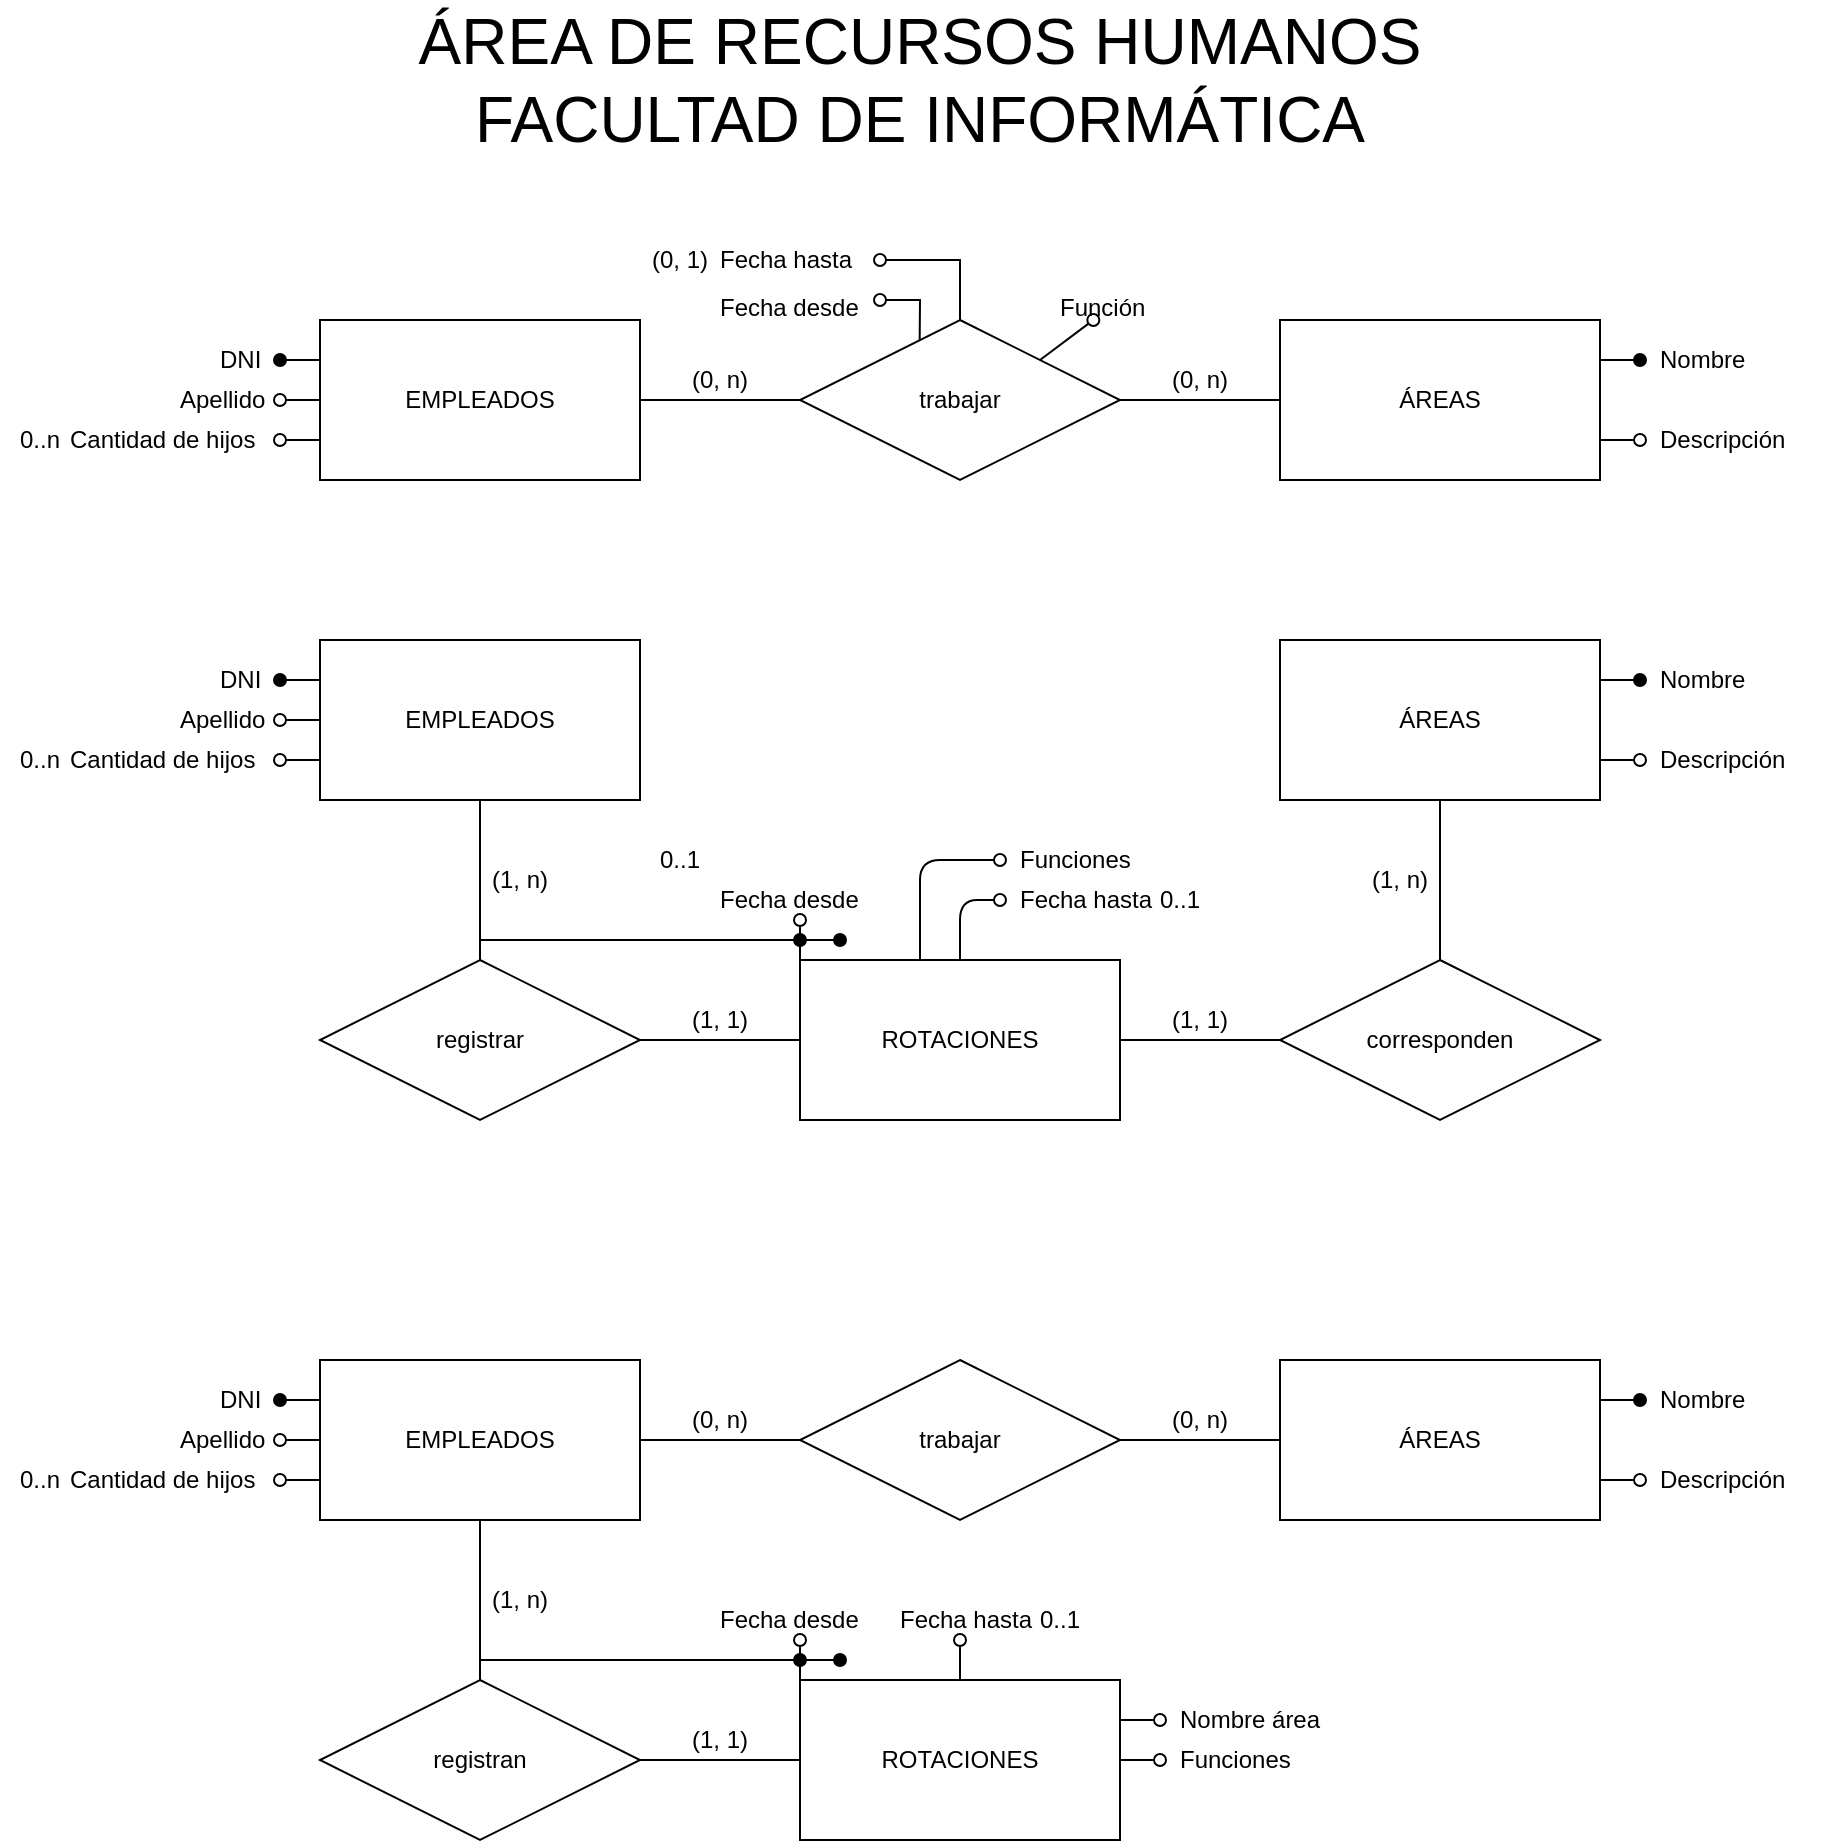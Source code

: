 <mxfile>
    <diagram id="geqhwBA7qUNbRGIceIdy" name="Página-1">
        <mxGraphModel dx="1489" dy="1116" grid="1" gridSize="10" guides="1" tooltips="1" connect="1" arrows="1" fold="1" page="0" pageScale="1" pageWidth="827" pageHeight="1169" background="none" math="0" shadow="0">
            <root>
                <mxCell id="0"/>
                <mxCell id="1" parent="0"/>
                <mxCell id="2" value="&lt;font style=&quot;font-size: 32px;&quot;&gt;ÁREA DE RECURSOS HUMANOS &lt;br&gt;FACULTAD DE INFORMÁTICA&lt;/font&gt;" style="text;html=1;strokeColor=none;fillColor=none;align=center;verticalAlign=middle;whiteSpace=wrap;rounded=0;labelBackgroundColor=none;" parent="1" vertex="1">
                    <mxGeometry x="-120" y="80" width="920" height="80" as="geometry"/>
                </mxCell>
                <mxCell id="3" value="EMPLEADOS" style="rounded=0;whiteSpace=wrap;html=1;fontFamily=Helvetica;" vertex="1" parent="1">
                    <mxGeometry x="40" y="240" width="160" height="80" as="geometry"/>
                </mxCell>
                <mxCell id="4" value="ÁREAS" style="rounded=0;whiteSpace=wrap;html=1;fontFamily=Helvetica;" vertex="1" parent="1">
                    <mxGeometry x="520" y="240" width="160" height="80" as="geometry"/>
                </mxCell>
                <mxCell id="6" value="" style="edgeStyle=none;hachureGap=4;html=1;fontFamily=Helvetica;fontSize=16;endArrow=none;endFill=0;exitX=0;exitY=0.5;exitDx=0;exitDy=0;rounded=0;" edge="1" parent="1" source="5" target="3">
                    <mxGeometry relative="1" as="geometry">
                        <mxPoint x="280" y="280" as="sourcePoint"/>
                    </mxGeometry>
                </mxCell>
                <mxCell id="7" value="" style="edgeStyle=none;hachureGap=4;html=1;fontFamily=Helvetica;fontSize=16;endArrow=none;endFill=0;exitX=1;exitY=0.5;exitDx=0;exitDy=0;rounded=0;" edge="1" parent="1" source="5" target="4">
                    <mxGeometry relative="1" as="geometry"/>
                </mxCell>
                <mxCell id="5" value="trabajar" style="rhombus;whiteSpace=wrap;html=1;fontFamily=Helvetica;rounded=0;" vertex="1" parent="1">
                    <mxGeometry x="280" y="240" width="160" height="80" as="geometry"/>
                </mxCell>
                <mxCell id="8" style="html=1;labelBorderColor=none;strokeWidth=1;endArrow=oval;endFill=0;endSize=6;targetPerimeterSpacing=0;align=left;hachureGap=4;fontFamily=Helvetica;fontSize=16;exitX=1;exitY=0;exitDx=0;exitDy=0;rounded=0;" edge="1" target="9" parent="1" source="5">
                    <mxGeometry relative="1" as="geometry">
                        <mxPoint x="380" y="200" as="sourcePoint"/>
                    </mxGeometry>
                </mxCell>
                <mxCell id="9" value="&lt;font style=&quot;font-size: 12px;&quot;&gt;Función&lt;/font&gt;" style="text;html=1;strokeColor=none;fillColor=none;align=left;verticalAlign=middle;whiteSpace=wrap;rounded=0;container=0;spacingLeft=8;hachureGap=4;fontFamily=Helvetica;fontSize=20;" vertex="1" parent="1">
                    <mxGeometry x="400" y="220" width="80" height="20" as="geometry"/>
                </mxCell>
                <mxCell id="10" style="html=1;labelBorderColor=none;strokeWidth=1;endArrow=oval;endFill=0;endSize=6;targetPerimeterSpacing=0;align=left;hachureGap=4;fontFamily=Helvetica;fontSize=16;exitX=0.374;exitY=0.124;exitDx=0;exitDy=0;entryX=1;entryY=0.5;entryDx=0;entryDy=0;rounded=0;exitPerimeter=0;" edge="1" target="11" parent="1" source="5">
                    <mxGeometry relative="1" as="geometry">
                        <mxPoint x="360" y="240" as="sourcePoint"/>
                        <Array as="points">
                            <mxPoint x="340" y="230"/>
                        </Array>
                    </mxGeometry>
                </mxCell>
                <mxCell id="11" value="&lt;font style=&quot;font-size: 12px;&quot;&gt;Fecha desde&lt;/font&gt;" style="text;html=1;strokeColor=none;fillColor=none;align=left;verticalAlign=middle;whiteSpace=wrap;rounded=0;container=0;spacingLeft=8;hachureGap=4;fontFamily=Helvetica;fontSize=20;" vertex="1" parent="1">
                    <mxGeometry x="230" y="220" width="90" height="20" as="geometry"/>
                </mxCell>
                <mxCell id="12" style="html=1;labelBorderColor=none;strokeWidth=1;endArrow=oval;endFill=0;endSize=6;targetPerimeterSpacing=0;align=left;rounded=0;fontFamily=Helvetica;" edge="1" target="13" parent="1" source="5">
                    <mxGeometry relative="1" as="geometry">
                        <mxPoint x="260" y="200" as="sourcePoint"/>
                        <Array as="points">
                            <mxPoint x="360" y="210"/>
                        </Array>
                    </mxGeometry>
                </mxCell>
                <mxCell id="13" value="Fecha hasta" style="text;html=1;strokeColor=none;fillColor=none;align=left;verticalAlign=middle;whiteSpace=wrap;rounded=0;container=0;spacingLeft=8;fontFamily=Helvetica;" vertex="1" parent="1">
                    <mxGeometry x="230" y="200" width="90" height="20" as="geometry"/>
                </mxCell>
                <mxCell id="16" value="(0, 1)" style="text;html=1;strokeColor=none;fillColor=none;align=center;verticalAlign=middle;whiteSpace=wrap;rounded=0;labelBackgroundColor=none;fontSize=12;fontFamily=Helvetica;" vertex="1" parent="1">
                    <mxGeometry x="200" y="200" width="40" height="20" as="geometry"/>
                </mxCell>
                <mxCell id="17" style="html=1;labelBorderColor=none;strokeWidth=1;endArrow=oval;endFill=1;endSize=6;targetPerimeterSpacing=0;align=left;fontFamily=Helvetica;fontSize=8;exitX=1;exitY=0.25;exitDx=0;exitDy=0;" edge="1" target="18" parent="1" source="4">
                    <mxGeometry relative="1" as="geometry">
                        <mxPoint x="520" y="210" as="sourcePoint"/>
                    </mxGeometry>
                </mxCell>
                <mxCell id="18" value="&lt;font style=&quot;font-size: 12px;&quot;&gt;Nombre&lt;/font&gt;" style="text;html=1;strokeColor=none;fillColor=none;align=left;verticalAlign=middle;whiteSpace=wrap;rounded=0;container=0;spacingLeft=8;fontFamily=Helvetica;fontSize=8;" vertex="1" parent="1">
                    <mxGeometry x="700" y="250" width="60" height="20" as="geometry"/>
                </mxCell>
                <mxCell id="20" style="html=1;labelBorderColor=none;strokeWidth=1;endArrow=oval;endFill=0;endSize=6;targetPerimeterSpacing=0;align=left;fontFamily=Helvetica;fontSize=12;exitX=1;exitY=0.75;exitDx=0;exitDy=0;" edge="1" target="21" parent="1" source="4">
                    <mxGeometry relative="1" as="geometry">
                        <mxPoint x="660" y="220" as="sourcePoint"/>
                    </mxGeometry>
                </mxCell>
                <mxCell id="21" value="Descripción" style="text;html=1;strokeColor=none;fillColor=none;align=left;verticalAlign=middle;whiteSpace=wrap;rounded=0;container=0;spacingLeft=8;fontFamily=Helvetica;fontSize=12;" vertex="1" parent="1">
                    <mxGeometry x="700" y="290" width="80" height="20" as="geometry"/>
                </mxCell>
                <mxCell id="22" style="html=1;labelBorderColor=none;strokeWidth=1;endArrow=oval;endFill=1;endSize=6;targetPerimeterSpacing=0;align=left;fontFamily=Helvetica;fontSize=12;exitX=0;exitY=0.25;exitDx=0;exitDy=0;" edge="1" target="23" parent="1" source="3">
                    <mxGeometry relative="1" as="geometry">
                        <mxPoint x="30" y="190" as="sourcePoint"/>
                    </mxGeometry>
                </mxCell>
                <mxCell id="23" value="DNI" style="text;html=1;strokeColor=none;fillColor=none;align=left;verticalAlign=middle;whiteSpace=wrap;rounded=0;container=0;spacingLeft=8;fontFamily=Helvetica;fontSize=12;" vertex="1" parent="1">
                    <mxGeometry x="-20" y="250" width="40" height="20" as="geometry"/>
                </mxCell>
                <mxCell id="24" style="html=1;labelBorderColor=none;strokeWidth=1;endArrow=oval;endFill=0;endSize=6;targetPerimeterSpacing=0;align=left;fontFamily=Helvetica;fontSize=12;exitX=0;exitY=0.5;exitDx=0;exitDy=0;" edge="1" target="25" parent="1" source="3">
                    <mxGeometry relative="1" as="geometry">
                        <mxPoint x="-100" y="280" as="sourcePoint"/>
                    </mxGeometry>
                </mxCell>
                <mxCell id="25" value="Apellido" style="text;html=1;strokeColor=none;fillColor=none;align=left;verticalAlign=middle;whiteSpace=wrap;rounded=0;container=0;spacingLeft=8;fontFamily=Helvetica;fontSize=12;" vertex="1" parent="1">
                    <mxGeometry x="-40" y="270" width="60" height="20" as="geometry"/>
                </mxCell>
                <mxCell id="26" style="html=1;labelBorderColor=none;strokeWidth=1;endArrow=oval;endFill=0;endSize=6;targetPerimeterSpacing=0;align=left;fontFamily=Helvetica;fontSize=12;exitX=0;exitY=0.75;exitDx=0;exitDy=0;" edge="1" target="27" parent="1" source="3">
                    <mxGeometry relative="1" as="geometry">
                        <mxPoint x="40" y="300" as="sourcePoint"/>
                    </mxGeometry>
                </mxCell>
                <mxCell id="27" value="Cantidad de hijos" style="text;html=1;strokeColor=none;fillColor=none;align=left;verticalAlign=middle;whiteSpace=wrap;rounded=0;container=0;spacingLeft=8;fontFamily=Helvetica;fontSize=12;" vertex="1" parent="1">
                    <mxGeometry x="-95" y="290" width="115" height="20" as="geometry"/>
                </mxCell>
                <mxCell id="77" style="edgeStyle=none;html=1;entryX=0.5;entryY=0;entryDx=0;entryDy=0;fontFamily=Helvetica;fontSize=12;endArrow=none;endFill=0;" edge="1" parent="1" source="30" target="76">
                    <mxGeometry relative="1" as="geometry"/>
                </mxCell>
                <mxCell id="30" value="EMPLEADOS" style="rounded=0;whiteSpace=wrap;html=1;fontFamily=Helvetica;" vertex="1" parent="1">
                    <mxGeometry x="40" y="400" width="160" height="80" as="geometry"/>
                </mxCell>
                <mxCell id="31" value="ÁREAS" style="rounded=0;whiteSpace=wrap;html=1;fontFamily=Helvetica;" vertex="1" parent="1">
                    <mxGeometry x="520" y="400" width="160" height="80" as="geometry"/>
                </mxCell>
                <mxCell id="42" style="html=1;labelBorderColor=none;strokeWidth=1;endArrow=oval;endFill=1;endSize=6;targetPerimeterSpacing=0;align=left;fontFamily=Helvetica;fontSize=8;exitX=1;exitY=0.25;exitDx=0;exitDy=0;" edge="1" parent="1" source="31" target="43">
                    <mxGeometry relative="1" as="geometry">
                        <mxPoint x="520" y="370" as="sourcePoint"/>
                    </mxGeometry>
                </mxCell>
                <mxCell id="43" value="&lt;font style=&quot;font-size: 12px;&quot;&gt;Nombre&lt;/font&gt;" style="text;html=1;strokeColor=none;fillColor=none;align=left;verticalAlign=middle;whiteSpace=wrap;rounded=0;container=0;spacingLeft=8;fontFamily=Helvetica;fontSize=8;" vertex="1" parent="1">
                    <mxGeometry x="700" y="410" width="60" height="20" as="geometry"/>
                </mxCell>
                <mxCell id="44" style="html=1;labelBorderColor=none;strokeWidth=1;endArrow=oval;endFill=0;endSize=6;targetPerimeterSpacing=0;align=left;fontFamily=Helvetica;fontSize=12;exitX=1;exitY=0.75;exitDx=0;exitDy=0;" edge="1" parent="1" source="31" target="45">
                    <mxGeometry relative="1" as="geometry">
                        <mxPoint x="660" y="380" as="sourcePoint"/>
                    </mxGeometry>
                </mxCell>
                <mxCell id="45" value="Descripción" style="text;html=1;strokeColor=none;fillColor=none;align=left;verticalAlign=middle;whiteSpace=wrap;rounded=0;container=0;spacingLeft=8;fontFamily=Helvetica;fontSize=12;" vertex="1" parent="1">
                    <mxGeometry x="700" y="450" width="80" height="20" as="geometry"/>
                </mxCell>
                <mxCell id="46" style="html=1;labelBorderColor=none;strokeWidth=1;endArrow=oval;endFill=1;endSize=6;targetPerimeterSpacing=0;align=left;fontFamily=Helvetica;fontSize=12;exitX=0;exitY=0.25;exitDx=0;exitDy=0;" edge="1" parent="1" source="30" target="47">
                    <mxGeometry relative="1" as="geometry">
                        <mxPoint x="30" y="350" as="sourcePoint"/>
                    </mxGeometry>
                </mxCell>
                <mxCell id="47" value="DNI" style="text;html=1;strokeColor=none;fillColor=none;align=left;verticalAlign=middle;whiteSpace=wrap;rounded=0;container=0;spacingLeft=8;fontFamily=Helvetica;fontSize=12;" vertex="1" parent="1">
                    <mxGeometry x="-20" y="410" width="40" height="20" as="geometry"/>
                </mxCell>
                <mxCell id="48" style="html=1;labelBorderColor=none;strokeWidth=1;endArrow=oval;endFill=0;endSize=6;targetPerimeterSpacing=0;align=left;fontFamily=Helvetica;fontSize=12;exitX=0;exitY=0.5;exitDx=0;exitDy=0;" edge="1" parent="1" source="30" target="49">
                    <mxGeometry relative="1" as="geometry">
                        <mxPoint x="-100" y="440" as="sourcePoint"/>
                    </mxGeometry>
                </mxCell>
                <mxCell id="49" value="Apellido" style="text;html=1;strokeColor=none;fillColor=none;align=left;verticalAlign=middle;whiteSpace=wrap;rounded=0;container=0;spacingLeft=8;fontFamily=Helvetica;fontSize=12;" vertex="1" parent="1">
                    <mxGeometry x="-40" y="430" width="60" height="20" as="geometry"/>
                </mxCell>
                <mxCell id="50" style="html=1;labelBorderColor=none;strokeWidth=1;endArrow=oval;endFill=0;endSize=6;targetPerimeterSpacing=0;align=left;fontFamily=Helvetica;fontSize=12;exitX=0;exitY=0.75;exitDx=0;exitDy=0;" edge="1" parent="1" source="30" target="51">
                    <mxGeometry relative="1" as="geometry">
                        <mxPoint x="40" y="460" as="sourcePoint"/>
                    </mxGeometry>
                </mxCell>
                <mxCell id="51" value="Cantidad de hijos" style="text;html=1;strokeColor=none;fillColor=none;align=left;verticalAlign=middle;whiteSpace=wrap;rounded=0;container=0;spacingLeft=8;fontFamily=Helvetica;fontSize=12;" vertex="1" parent="1">
                    <mxGeometry x="-95" y="450" width="115" height="20" as="geometry"/>
                </mxCell>
                <mxCell id="52" value="0..n" style="text;html=1;strokeColor=none;fillColor=none;align=center;verticalAlign=middle;whiteSpace=wrap;rounded=0;labelBackgroundColor=none;fontSize=12;fontFamily=Helvetica;" vertex="1" parent="1">
                    <mxGeometry x="-120" y="290" width="40" height="20" as="geometry"/>
                </mxCell>
                <mxCell id="53" value="0..n" style="text;html=1;strokeColor=none;fillColor=none;align=center;verticalAlign=middle;whiteSpace=wrap;rounded=0;labelBackgroundColor=none;fontSize=12;fontFamily=Helvetica;" vertex="1" parent="1">
                    <mxGeometry x="-120" y="450" width="40" height="20" as="geometry"/>
                </mxCell>
                <mxCell id="80" value="" style="edgeStyle=none;html=1;fontFamily=Helvetica;fontSize=12;endArrow=none;endFill=0;" edge="1" parent="1" source="72" target="79">
                    <mxGeometry relative="1" as="geometry"/>
                </mxCell>
                <mxCell id="72" value="ROTACIONES" style="rounded=0;whiteSpace=wrap;html=1;fontFamily=Helvetica;fontSize=12;" vertex="1" parent="1">
                    <mxGeometry x="280" y="560" width="160" height="80" as="geometry"/>
                </mxCell>
                <mxCell id="78" value="" style="edgeStyle=none;html=1;fontFamily=Helvetica;fontSize=12;endArrow=none;endFill=0;" edge="1" parent="1" source="76" target="72">
                    <mxGeometry relative="1" as="geometry"/>
                </mxCell>
                <mxCell id="76" value="registrar" style="rhombus;whiteSpace=wrap;html=1;fontFamily=Helvetica;fontSize=12;" vertex="1" parent="1">
                    <mxGeometry x="40" y="560" width="160" height="80" as="geometry"/>
                </mxCell>
                <mxCell id="81" value="" style="edgeStyle=none;html=1;fontFamily=Helvetica;fontSize=12;endArrow=none;endFill=0;" edge="1" parent="1" source="79" target="31">
                    <mxGeometry relative="1" as="geometry"/>
                </mxCell>
                <mxCell id="79" value="corresponden" style="rhombus;whiteSpace=wrap;html=1;fontFamily=Helvetica;fontSize=12;" vertex="1" parent="1">
                    <mxGeometry x="520" y="560" width="160" height="80" as="geometry"/>
                </mxCell>
                <mxCell id="87" value="(1, n)" style="text;html=1;strokeColor=none;fillColor=none;align=center;verticalAlign=middle;whiteSpace=wrap;rounded=0;labelBackgroundColor=none;fontSize=12;fontFamily=Helvetica;" vertex="1" parent="1">
                    <mxGeometry x="120" y="510" width="40" height="20" as="geometry"/>
                </mxCell>
                <mxCell id="89" value="(1, n)" style="text;html=1;strokeColor=none;fillColor=none;align=center;verticalAlign=middle;whiteSpace=wrap;rounded=0;labelBackgroundColor=none;fontSize=12;fontFamily=Helvetica;" vertex="1" parent="1">
                    <mxGeometry x="560" y="510" width="40" height="20" as="geometry"/>
                </mxCell>
                <mxCell id="92" value="(1, 1)" style="text;html=1;strokeColor=none;fillColor=none;align=center;verticalAlign=middle;whiteSpace=wrap;rounded=0;labelBackgroundColor=none;fontSize=12;fontFamily=Helvetica;" vertex="1" parent="1">
                    <mxGeometry x="220" y="580" width="40" height="20" as="geometry"/>
                </mxCell>
                <mxCell id="93" style="html=1;labelBorderColor=none;strokeWidth=1;endArrow=oval;endFill=0;endSize=6;targetPerimeterSpacing=0;align=left;fontFamily=Helvetica;fontSize=12;entryX=0;entryY=0.5;entryDx=0;entryDy=0;exitX=0.375;exitY=-0.002;exitDx=0;exitDy=0;exitPerimeter=0;" edge="1" target="94" parent="1" source="72">
                    <mxGeometry relative="1" as="geometry">
                        <mxPoint x="360" y="640" as="sourcePoint"/>
                        <Array as="points">
                            <mxPoint x="340" y="510"/>
                        </Array>
                    </mxGeometry>
                </mxCell>
                <mxCell id="94" value="Funciones" style="text;html=1;strokeColor=none;fillColor=none;align=left;verticalAlign=middle;whiteSpace=wrap;rounded=0;container=0;spacingLeft=8;fontFamily=Helvetica;fontSize=12;" vertex="1" parent="1">
                    <mxGeometry x="380" y="500" width="80" height="20" as="geometry"/>
                </mxCell>
                <mxCell id="95" style="html=1;labelBorderColor=none;strokeWidth=1;endArrow=oval;endFill=0;endSize=6;targetPerimeterSpacing=0;align=left;fontFamily=Helvetica;fontSize=12;exitX=0;exitY=0;exitDx=0;exitDy=0;" edge="1" target="96" parent="1" source="72">
                    <mxGeometry relative="1" as="geometry">
                        <mxPoint x="280" y="560" as="sourcePoint"/>
                    </mxGeometry>
                </mxCell>
                <mxCell id="96" value="Fecha desde" style="text;html=1;strokeColor=none;fillColor=none;align=left;verticalAlign=middle;whiteSpace=wrap;rounded=0;container=0;spacingLeft=8;fontFamily=Helvetica;fontSize=12;" vertex="1" parent="1">
                    <mxGeometry x="230" y="520" width="100" height="20" as="geometry"/>
                </mxCell>
                <mxCell id="97" style="html=1;labelBorderColor=none;strokeWidth=1;endArrow=oval;endFill=0;endSize=6;targetPerimeterSpacing=0;align=left;fontFamily=Helvetica;fontSize=12;exitX=0.5;exitY=0;exitDx=0;exitDy=0;" edge="1" target="98" parent="1" source="72">
                    <mxGeometry relative="1" as="geometry">
                        <mxPoint x="314" y="710" as="sourcePoint"/>
                        <Array as="points">
                            <mxPoint x="360" y="530"/>
                        </Array>
                    </mxGeometry>
                </mxCell>
                <mxCell id="98" value="Fecha hasta" style="text;html=1;strokeColor=none;fillColor=none;align=left;verticalAlign=middle;whiteSpace=wrap;rounded=0;container=0;spacingLeft=8;fontFamily=Helvetica;fontSize=12;" vertex="1" parent="1">
                    <mxGeometry x="380" y="520" width="80" height="20" as="geometry"/>
                </mxCell>
                <mxCell id="102" value="" style="group" vertex="1" connectable="0" parent="1">
                    <mxGeometry x="120" y="550" width="180" as="geometry"/>
                </mxCell>
                <mxCell id="99" style="html=1;labelBorderColor=none;strokeWidth=1;endArrow=oval;endFill=1;endSize=6;targetPerimeterSpacing=0;align=left;fontFamily=Helvetica;fontSize=12;" edge="1" parent="102">
                    <mxGeometry relative="1" as="geometry">
                        <mxPoint as="sourcePoint"/>
                        <mxPoint x="160" as="targetPoint"/>
                    </mxGeometry>
                </mxCell>
                <mxCell id="101" style="html=1;labelBorderColor=none;strokeWidth=1;endArrow=oval;endFill=1;endSize=6;targetPerimeterSpacing=0;align=left;fontFamily=Helvetica;fontSize=12;" edge="1" parent="102">
                    <mxGeometry relative="1" as="geometry">
                        <mxPoint x="160" as="sourcePoint"/>
                        <mxPoint x="180" as="targetPoint"/>
                    </mxGeometry>
                </mxCell>
                <mxCell id="105" value="0..1" style="text;html=1;strokeColor=none;fillColor=none;align=center;verticalAlign=middle;whiteSpace=wrap;rounded=0;labelBackgroundColor=none;fontFamily=Helvetica;fontSize=12;container=0;" vertex="1" parent="1">
                    <mxGeometry x="200" y="500" width="40" height="20" as="geometry"/>
                </mxCell>
                <mxCell id="106" value="(1, 1)" style="text;html=1;strokeColor=none;fillColor=none;align=center;verticalAlign=middle;whiteSpace=wrap;rounded=0;labelBackgroundColor=none;fontSize=12;fontFamily=Helvetica;" vertex="1" parent="1">
                    <mxGeometry x="460" y="580" width="40" height="20" as="geometry"/>
                </mxCell>
                <mxCell id="108" value="EMPLEADOS" style="rounded=0;whiteSpace=wrap;html=1;fontFamily=Helvetica;" vertex="1" parent="1">
                    <mxGeometry x="40" y="760" width="160" height="80" as="geometry"/>
                </mxCell>
                <mxCell id="109" style="html=1;labelBorderColor=none;strokeWidth=1;endArrow=oval;endFill=1;endSize=6;targetPerimeterSpacing=0;align=left;fontFamily=Helvetica;fontSize=12;exitX=0;exitY=0.25;exitDx=0;exitDy=0;" edge="1" parent="1" source="108" target="110">
                    <mxGeometry relative="1" as="geometry">
                        <mxPoint x="30" y="710" as="sourcePoint"/>
                    </mxGeometry>
                </mxCell>
                <mxCell id="110" value="DNI" style="text;html=1;strokeColor=none;fillColor=none;align=left;verticalAlign=middle;whiteSpace=wrap;rounded=0;container=0;spacingLeft=8;fontFamily=Helvetica;fontSize=12;" vertex="1" parent="1">
                    <mxGeometry x="-20" y="770" width="40" height="20" as="geometry"/>
                </mxCell>
                <mxCell id="111" style="html=1;labelBorderColor=none;strokeWidth=1;endArrow=oval;endFill=0;endSize=6;targetPerimeterSpacing=0;align=left;fontFamily=Helvetica;fontSize=12;exitX=0;exitY=0.5;exitDx=0;exitDy=0;" edge="1" parent="1" source="108" target="112">
                    <mxGeometry relative="1" as="geometry">
                        <mxPoint x="-100" y="800" as="sourcePoint"/>
                    </mxGeometry>
                </mxCell>
                <mxCell id="112" value="Apellido" style="text;html=1;strokeColor=none;fillColor=none;align=left;verticalAlign=middle;whiteSpace=wrap;rounded=0;container=0;spacingLeft=8;fontFamily=Helvetica;fontSize=12;" vertex="1" parent="1">
                    <mxGeometry x="-40" y="790" width="60" height="20" as="geometry"/>
                </mxCell>
                <mxCell id="113" style="html=1;labelBorderColor=none;strokeWidth=1;endArrow=oval;endFill=0;endSize=6;targetPerimeterSpacing=0;align=left;fontFamily=Helvetica;fontSize=12;exitX=0;exitY=0.75;exitDx=0;exitDy=0;" edge="1" parent="1" source="108" target="114">
                    <mxGeometry relative="1" as="geometry">
                        <mxPoint x="40" y="820" as="sourcePoint"/>
                    </mxGeometry>
                </mxCell>
                <mxCell id="114" value="Cantidad de hijos" style="text;html=1;strokeColor=none;fillColor=none;align=left;verticalAlign=middle;whiteSpace=wrap;rounded=0;container=0;spacingLeft=8;fontFamily=Helvetica;fontSize=12;" vertex="1" parent="1">
                    <mxGeometry x="-95" y="810" width="115" height="20" as="geometry"/>
                </mxCell>
                <mxCell id="115" value="0..n" style="text;html=1;strokeColor=none;fillColor=none;align=center;verticalAlign=middle;whiteSpace=wrap;rounded=0;labelBackgroundColor=none;fontSize=12;fontFamily=Helvetica;" vertex="1" parent="1">
                    <mxGeometry x="-120" y="810" width="40" height="20" as="geometry"/>
                </mxCell>
                <mxCell id="125" value="" style="edgeStyle=none;html=1;fontFamily=Helvetica;fontSize=12;endArrow=none;endFill=0;" edge="1" parent="1" source="116" target="108">
                    <mxGeometry relative="1" as="geometry"/>
                </mxCell>
                <mxCell id="127" value="" style="edgeStyle=none;html=1;fontFamily=Helvetica;fontSize=12;endArrow=none;endFill=0;" edge="1" parent="1" source="116" target="117">
                    <mxGeometry relative="1" as="geometry"/>
                </mxCell>
                <mxCell id="116" value="registran" style="rhombus;whiteSpace=wrap;html=1;fontFamily=Helvetica;fontSize=12;" vertex="1" parent="1">
                    <mxGeometry x="40" y="920" width="160" height="80" as="geometry"/>
                </mxCell>
                <mxCell id="117" value="ROTACIONES" style="rounded=0;whiteSpace=wrap;html=1;fontFamily=Helvetica;fontSize=12;" vertex="1" parent="1">
                    <mxGeometry x="280" y="920" width="160" height="80" as="geometry"/>
                </mxCell>
                <mxCell id="118" style="html=1;labelBorderColor=none;strokeWidth=1;endArrow=oval;endFill=0;endSize=6;targetPerimeterSpacing=0;align=left;fontFamily=Helvetica;fontSize=12;entryX=0;entryY=0.5;entryDx=0;entryDy=0;exitX=1;exitY=0.5;exitDx=0;exitDy=0;" edge="1" parent="1" source="117" target="119">
                    <mxGeometry relative="1" as="geometry">
                        <mxPoint x="360" y="1000" as="sourcePoint"/>
                    </mxGeometry>
                </mxCell>
                <mxCell id="119" value="Funciones" style="text;html=1;strokeColor=none;fillColor=none;align=left;verticalAlign=middle;whiteSpace=wrap;rounded=0;container=0;spacingLeft=8;fontFamily=Helvetica;fontSize=12;" vertex="1" parent="1">
                    <mxGeometry x="460" y="950" width="80" height="20" as="geometry"/>
                </mxCell>
                <mxCell id="120" style="html=1;labelBorderColor=none;strokeWidth=1;endArrow=oval;endFill=0;endSize=6;targetPerimeterSpacing=0;align=left;fontFamily=Helvetica;fontSize=12;exitX=0;exitY=0;exitDx=0;exitDy=0;entryX=0.5;entryY=1;entryDx=0;entryDy=0;" edge="1" parent="1" source="117" target="124">
                    <mxGeometry relative="1" as="geometry">
                        <mxPoint x="280" y="920" as="sourcePoint"/>
                        <mxPoint x="280" y="900" as="targetPoint"/>
                    </mxGeometry>
                </mxCell>
                <mxCell id="121" style="html=1;labelBorderColor=none;strokeWidth=1;endArrow=oval;endFill=0;endSize=6;targetPerimeterSpacing=0;align=left;fontFamily=Helvetica;fontSize=12;exitX=0.5;exitY=0;exitDx=0;exitDy=0;" edge="1" parent="1" source="117" target="122">
                    <mxGeometry relative="1" as="geometry">
                        <mxPoint x="314" y="1070" as="sourcePoint"/>
                    </mxGeometry>
                </mxCell>
                <mxCell id="122" value="Fecha hasta" style="text;html=1;strokeColor=none;fillColor=none;align=left;verticalAlign=middle;whiteSpace=wrap;rounded=0;container=0;spacingLeft=8;fontFamily=Helvetica;fontSize=12;" vertex="1" parent="1">
                    <mxGeometry x="320" y="880" width="80" height="20" as="geometry"/>
                </mxCell>
                <mxCell id="123" style="html=1;labelBorderColor=none;strokeWidth=1;endArrow=oval;endFill=1;endSize=6;targetPerimeterSpacing=0;align=left;fontFamily=Helvetica;fontSize=12;" edge="1" parent="1">
                    <mxGeometry relative="1" as="geometry">
                        <mxPoint x="280" y="910" as="sourcePoint"/>
                        <mxPoint x="300" y="910" as="targetPoint"/>
                    </mxGeometry>
                </mxCell>
                <mxCell id="124" value="Fecha desde" style="text;html=1;strokeColor=none;fillColor=none;align=left;verticalAlign=middle;whiteSpace=wrap;rounded=0;container=0;spacingLeft=8;fontFamily=Helvetica;fontSize=12;" vertex="1" parent="1">
                    <mxGeometry x="230" y="880" width="100" height="20" as="geometry"/>
                </mxCell>
                <mxCell id="126" style="html=1;labelBorderColor=none;strokeWidth=1;endArrow=oval;endFill=1;endSize=6;targetPerimeterSpacing=0;align=left;fontFamily=Helvetica;fontSize=12;" edge="1" parent="1">
                    <mxGeometry relative="1" as="geometry">
                        <mxPoint x="120" y="910" as="sourcePoint"/>
                        <mxPoint x="280" y="910" as="targetPoint"/>
                    </mxGeometry>
                </mxCell>
                <mxCell id="130" value="" style="edgeStyle=none;html=1;fontFamily=Helvetica;fontSize=12;endArrow=none;endFill=0;" edge="1" parent="1" source="129" target="108">
                    <mxGeometry relative="1" as="geometry"/>
                </mxCell>
                <mxCell id="136" value="" style="edgeStyle=none;html=1;fontFamily=Helvetica;fontSize=12;endArrow=none;endFill=0;" edge="1" parent="1" source="129" target="131">
                    <mxGeometry relative="1" as="geometry"/>
                </mxCell>
                <mxCell id="129" value="trabajar" style="rhombus;whiteSpace=wrap;html=1;fontFamily=Helvetica;rounded=0;" vertex="1" parent="1">
                    <mxGeometry x="280" y="760" width="160" height="80" as="geometry"/>
                </mxCell>
                <mxCell id="131" value="ÁREAS" style="rounded=0;whiteSpace=wrap;html=1;fontFamily=Helvetica;" vertex="1" parent="1">
                    <mxGeometry x="520" y="760" width="160" height="80" as="geometry"/>
                </mxCell>
                <mxCell id="132" style="html=1;labelBorderColor=none;strokeWidth=1;endArrow=oval;endFill=1;endSize=6;targetPerimeterSpacing=0;align=left;fontFamily=Helvetica;fontSize=8;exitX=1;exitY=0.25;exitDx=0;exitDy=0;" edge="1" parent="1" source="131" target="133">
                    <mxGeometry relative="1" as="geometry">
                        <mxPoint x="520" y="730" as="sourcePoint"/>
                    </mxGeometry>
                </mxCell>
                <mxCell id="133" value="&lt;font style=&quot;font-size: 12px;&quot;&gt;Nombre&lt;/font&gt;" style="text;html=1;strokeColor=none;fillColor=none;align=left;verticalAlign=middle;whiteSpace=wrap;rounded=0;container=0;spacingLeft=8;fontFamily=Helvetica;fontSize=8;" vertex="1" parent="1">
                    <mxGeometry x="700" y="770" width="60" height="20" as="geometry"/>
                </mxCell>
                <mxCell id="134" style="html=1;labelBorderColor=none;strokeWidth=1;endArrow=oval;endFill=0;endSize=6;targetPerimeterSpacing=0;align=left;fontFamily=Helvetica;fontSize=12;exitX=1;exitY=0.75;exitDx=0;exitDy=0;" edge="1" parent="1" source="131" target="135">
                    <mxGeometry relative="1" as="geometry">
                        <mxPoint x="660" y="740" as="sourcePoint"/>
                    </mxGeometry>
                </mxCell>
                <mxCell id="135" value="Descripción" style="text;html=1;strokeColor=none;fillColor=none;align=left;verticalAlign=middle;whiteSpace=wrap;rounded=0;container=0;spacingLeft=8;fontFamily=Helvetica;fontSize=12;" vertex="1" parent="1">
                    <mxGeometry x="700" y="810" width="80" height="20" as="geometry"/>
                </mxCell>
                <mxCell id="137" value="0..1" style="text;html=1;strokeColor=none;fillColor=none;align=center;verticalAlign=middle;whiteSpace=wrap;rounded=0;labelBackgroundColor=none;fontFamily=Helvetica;fontSize=12;container=0;" vertex="1" parent="1">
                    <mxGeometry x="450" y="520" width="40" height="20" as="geometry"/>
                </mxCell>
                <mxCell id="138" value="0..1" style="text;html=1;strokeColor=none;fillColor=none;align=center;verticalAlign=middle;whiteSpace=wrap;rounded=0;labelBackgroundColor=none;fontFamily=Helvetica;fontSize=12;container=0;" vertex="1" parent="1">
                    <mxGeometry x="390" y="880" width="40" height="20" as="geometry"/>
                </mxCell>
                <mxCell id="139" style="html=1;labelBorderColor=none;strokeWidth=1;endArrow=oval;endFill=0;endSize=6;targetPerimeterSpacing=0;align=left;fontFamily=Helvetica;fontSize=12;exitX=1;exitY=0.25;exitDx=0;exitDy=0;" edge="1" target="140" parent="1" source="117">
                    <mxGeometry relative="1" as="geometry">
                        <mxPoint x="490" y="890" as="sourcePoint"/>
                    </mxGeometry>
                </mxCell>
                <mxCell id="140" value="Nombre área" style="text;html=1;strokeColor=none;fillColor=none;align=left;verticalAlign=middle;whiteSpace=wrap;rounded=0;container=0;spacingLeft=8;fontFamily=Helvetica;fontSize=12;" vertex="1" parent="1">
                    <mxGeometry x="460" y="930" width="90" height="20" as="geometry"/>
                </mxCell>
                <mxCell id="141" value="(1, n)" style="text;html=1;strokeColor=none;fillColor=none;align=center;verticalAlign=middle;whiteSpace=wrap;rounded=0;labelBackgroundColor=none;fontSize=12;fontFamily=Helvetica;" vertex="1" parent="1">
                    <mxGeometry x="120" y="870" width="40" height="20" as="geometry"/>
                </mxCell>
                <mxCell id="142" value="(1, 1)" style="text;html=1;strokeColor=none;fillColor=none;align=center;verticalAlign=middle;whiteSpace=wrap;rounded=0;labelBackgroundColor=none;fontSize=12;fontFamily=Helvetica;" vertex="1" parent="1">
                    <mxGeometry x="220" y="940" width="40" height="20" as="geometry"/>
                </mxCell>
                <mxCell id="145" value="(0, n)" style="text;html=1;strokeColor=none;fillColor=none;align=center;verticalAlign=middle;whiteSpace=wrap;rounded=0;labelBackgroundColor=none;fontSize=12;fontFamily=Helvetica;" vertex="1" parent="1">
                    <mxGeometry x="220" y="780" width="40" height="20" as="geometry"/>
                </mxCell>
                <mxCell id="147" value="(0, n)" style="text;html=1;strokeColor=none;fillColor=none;align=center;verticalAlign=middle;whiteSpace=wrap;rounded=0;labelBackgroundColor=none;fontSize=12;fontFamily=Helvetica;" vertex="1" parent="1">
                    <mxGeometry x="460" y="780" width="40" height="20" as="geometry"/>
                </mxCell>
                <mxCell id="150" value="(0, n)" style="text;html=1;strokeColor=none;fillColor=none;align=center;verticalAlign=middle;whiteSpace=wrap;rounded=0;labelBackgroundColor=none;fontSize=12;fontFamily=Helvetica;" vertex="1" parent="1">
                    <mxGeometry x="220" y="260" width="40" height="20" as="geometry"/>
                </mxCell>
                <mxCell id="151" value="(0, n)" style="text;html=1;strokeColor=none;fillColor=none;align=center;verticalAlign=middle;whiteSpace=wrap;rounded=0;labelBackgroundColor=none;fontSize=12;fontFamily=Helvetica;" vertex="1" parent="1">
                    <mxGeometry x="460" y="260" width="40" height="20" as="geometry"/>
                </mxCell>
            </root>
        </mxGraphModel>
    </diagram>
</mxfile>